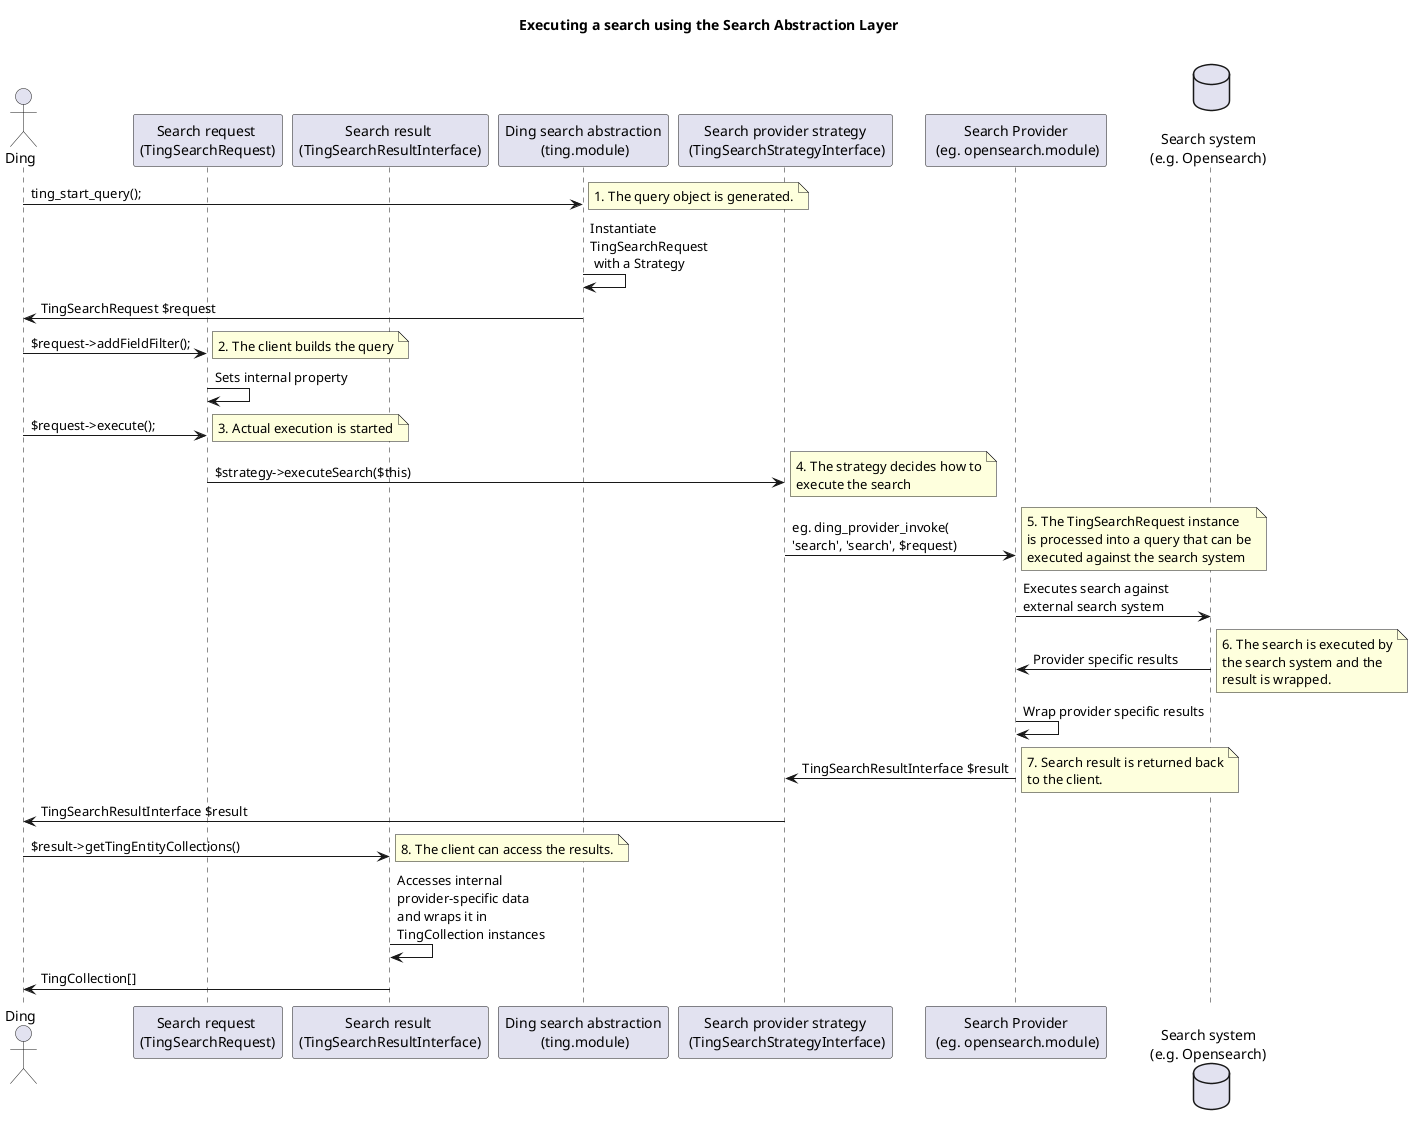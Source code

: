 @startuml
title Executing a search using the Search Abstraction Layer\n
actor "Ding" as contrib
participant "Search request \n(TingSearchRequest)" as search
participant "Search result \n(TingSearchResultInterface)" as result
participant "Ding search abstraction\n (ting.module)" as ding
participant "Search provider strategy\n (TingSearchStrategyInterface)" as strategy
participant "Search Provider\n (eg. opensearch.module)" as provider
database "\nSearch system\n(e.g. Opensearch)" as search_system

contrib -> ding: ting_start_query();
note right
1. The query object is generated.
end note
ding -> ding: Instantiate \nTingSearchRequest \n with a Strategy
ding -> contrib: TingSearchRequest $request
contrib -> search: $request->addFieldFilter();
note right
2. The client builds the query
end note
search -> search: Sets internal property
contrib -> search: $request->execute();
note right
3. Actual execution is started
end note
search -> strategy: $strategy->executeSearch($this)
note right
4. The strategy decides how to
execute the search
end note
strategy -> provider: eg. ding_provider_invoke(\n'search', 'search', $request)
note right
5. The TingSearchRequest instance
is processed into a query that can be
executed against the search system
end note
provider -> search_system: Executes search against \nexternal search system
search_system -> provider: Provider specific results
note right
6. The search is executed by
the search system and the
result is wrapped.
end note
provider -> provider: Wrap provider specific results
provider -> strategy: TingSearchResultInterface $result
note right
7. Search result is returned back
to the client.
end note
strategy -> contrib: TingSearchResultInterface $result
contrib -> result: $result->getTingEntityCollections()
note right
8. The client can access the results.
end note
result -> result: Accesses internal \nprovider-specific data\nand wraps it in \nTingCollection instances
result -> contrib: TingCollection[]
@end]
